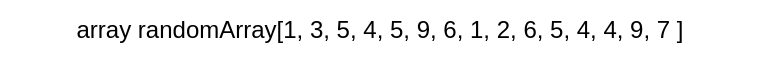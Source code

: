 <mxfile>
    <diagram id="wW3fJvHiM9-ZEuFQ-2aE" name="Page-1">
        <mxGraphModel dx="730" dy="434" grid="1" gridSize="10" guides="1" tooltips="1" connect="1" arrows="1" fold="1" page="1" pageScale="1" pageWidth="850" pageHeight="1100" math="0" shadow="0">
            <root>
                <mxCell id="0"/>
                <mxCell id="1" parent="0"/>
                <mxCell id="2" value="array randomArray[1, 3, 5, 4, 5, 9, 6, 1, 2, 6, 5, 4, 4, 9, 7 ]" style="text;html=1;strokeColor=none;fillColor=none;align=center;verticalAlign=middle;whiteSpace=wrap;rounded=0;" vertex="1" parent="1">
                    <mxGeometry x="170" y="40" width="380" height="30" as="geometry"/>
                </mxCell>
            </root>
        </mxGraphModel>
    </diagram>
</mxfile>